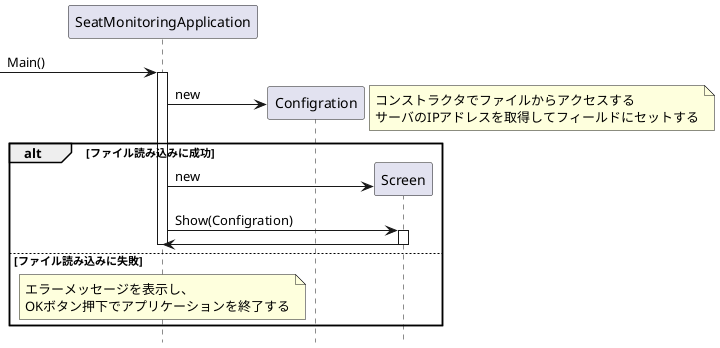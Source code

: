 @startuml 座席監視アプリ起動シーケンス図
hide footbox

participant "SeatMonitoringApplication" as SeatMonitoringApplication
participant "Configration" as Configration
participant "Screen" as Screen

-> SeatMonitoringApplication :Main()
activate SeatMonitoringApplication
create Configration
SeatMonitoringApplication -> Configration : new
note right
	コンストラクタでファイルからアクセスする
	サーバのIPアドレスを取得してフィールドにセットする
end note

alt ファイル読み込みに成功
	create Screen
	SeatMonitoringApplication -> Screen : new
	SeatMonitoringApplication -> Screen : Show(Configration)
	activate Screen
	SeatMonitoringApplication <- Screen
	deactivate Screen
else ファイル読み込みに失敗
	note over SeatMonitoringApplication
		エラーメッセージを表示し、
		OKボタン押下でアプリケーションを終了する
	end note
	deactivate SeatMonitoringApplication
end

@enduml